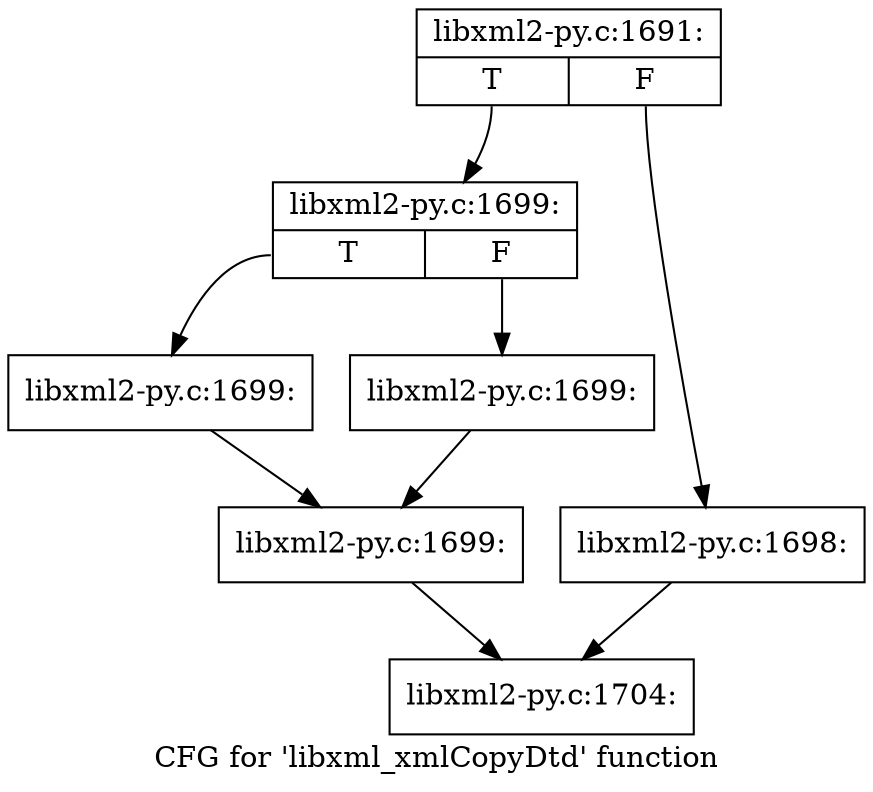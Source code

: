 digraph "CFG for 'libxml_xmlCopyDtd' function" {
	label="CFG for 'libxml_xmlCopyDtd' function";

	Node0x3d51b90 [shape=record,label="{libxml2-py.c:1691:|{<s0>T|<s1>F}}"];
	Node0x3d51b90:s0 -> Node0x3d53910;
	Node0x3d51b90:s1 -> Node0x3d538c0;
	Node0x3d538c0 [shape=record,label="{libxml2-py.c:1698:}"];
	Node0x3d538c0 -> Node0x3d51c40;
	Node0x3d53910 [shape=record,label="{libxml2-py.c:1699:|{<s0>T|<s1>F}}"];
	Node0x3d53910:s0 -> Node0x3d54100;
	Node0x3d53910:s1 -> Node0x3d54150;
	Node0x3d54100 [shape=record,label="{libxml2-py.c:1699:}"];
	Node0x3d54100 -> Node0x3d541a0;
	Node0x3d54150 [shape=record,label="{libxml2-py.c:1699:}"];
	Node0x3d54150 -> Node0x3d541a0;
	Node0x3d541a0 [shape=record,label="{libxml2-py.c:1699:}"];
	Node0x3d541a0 -> Node0x3d51c40;
	Node0x3d51c40 [shape=record,label="{libxml2-py.c:1704:}"];
}
